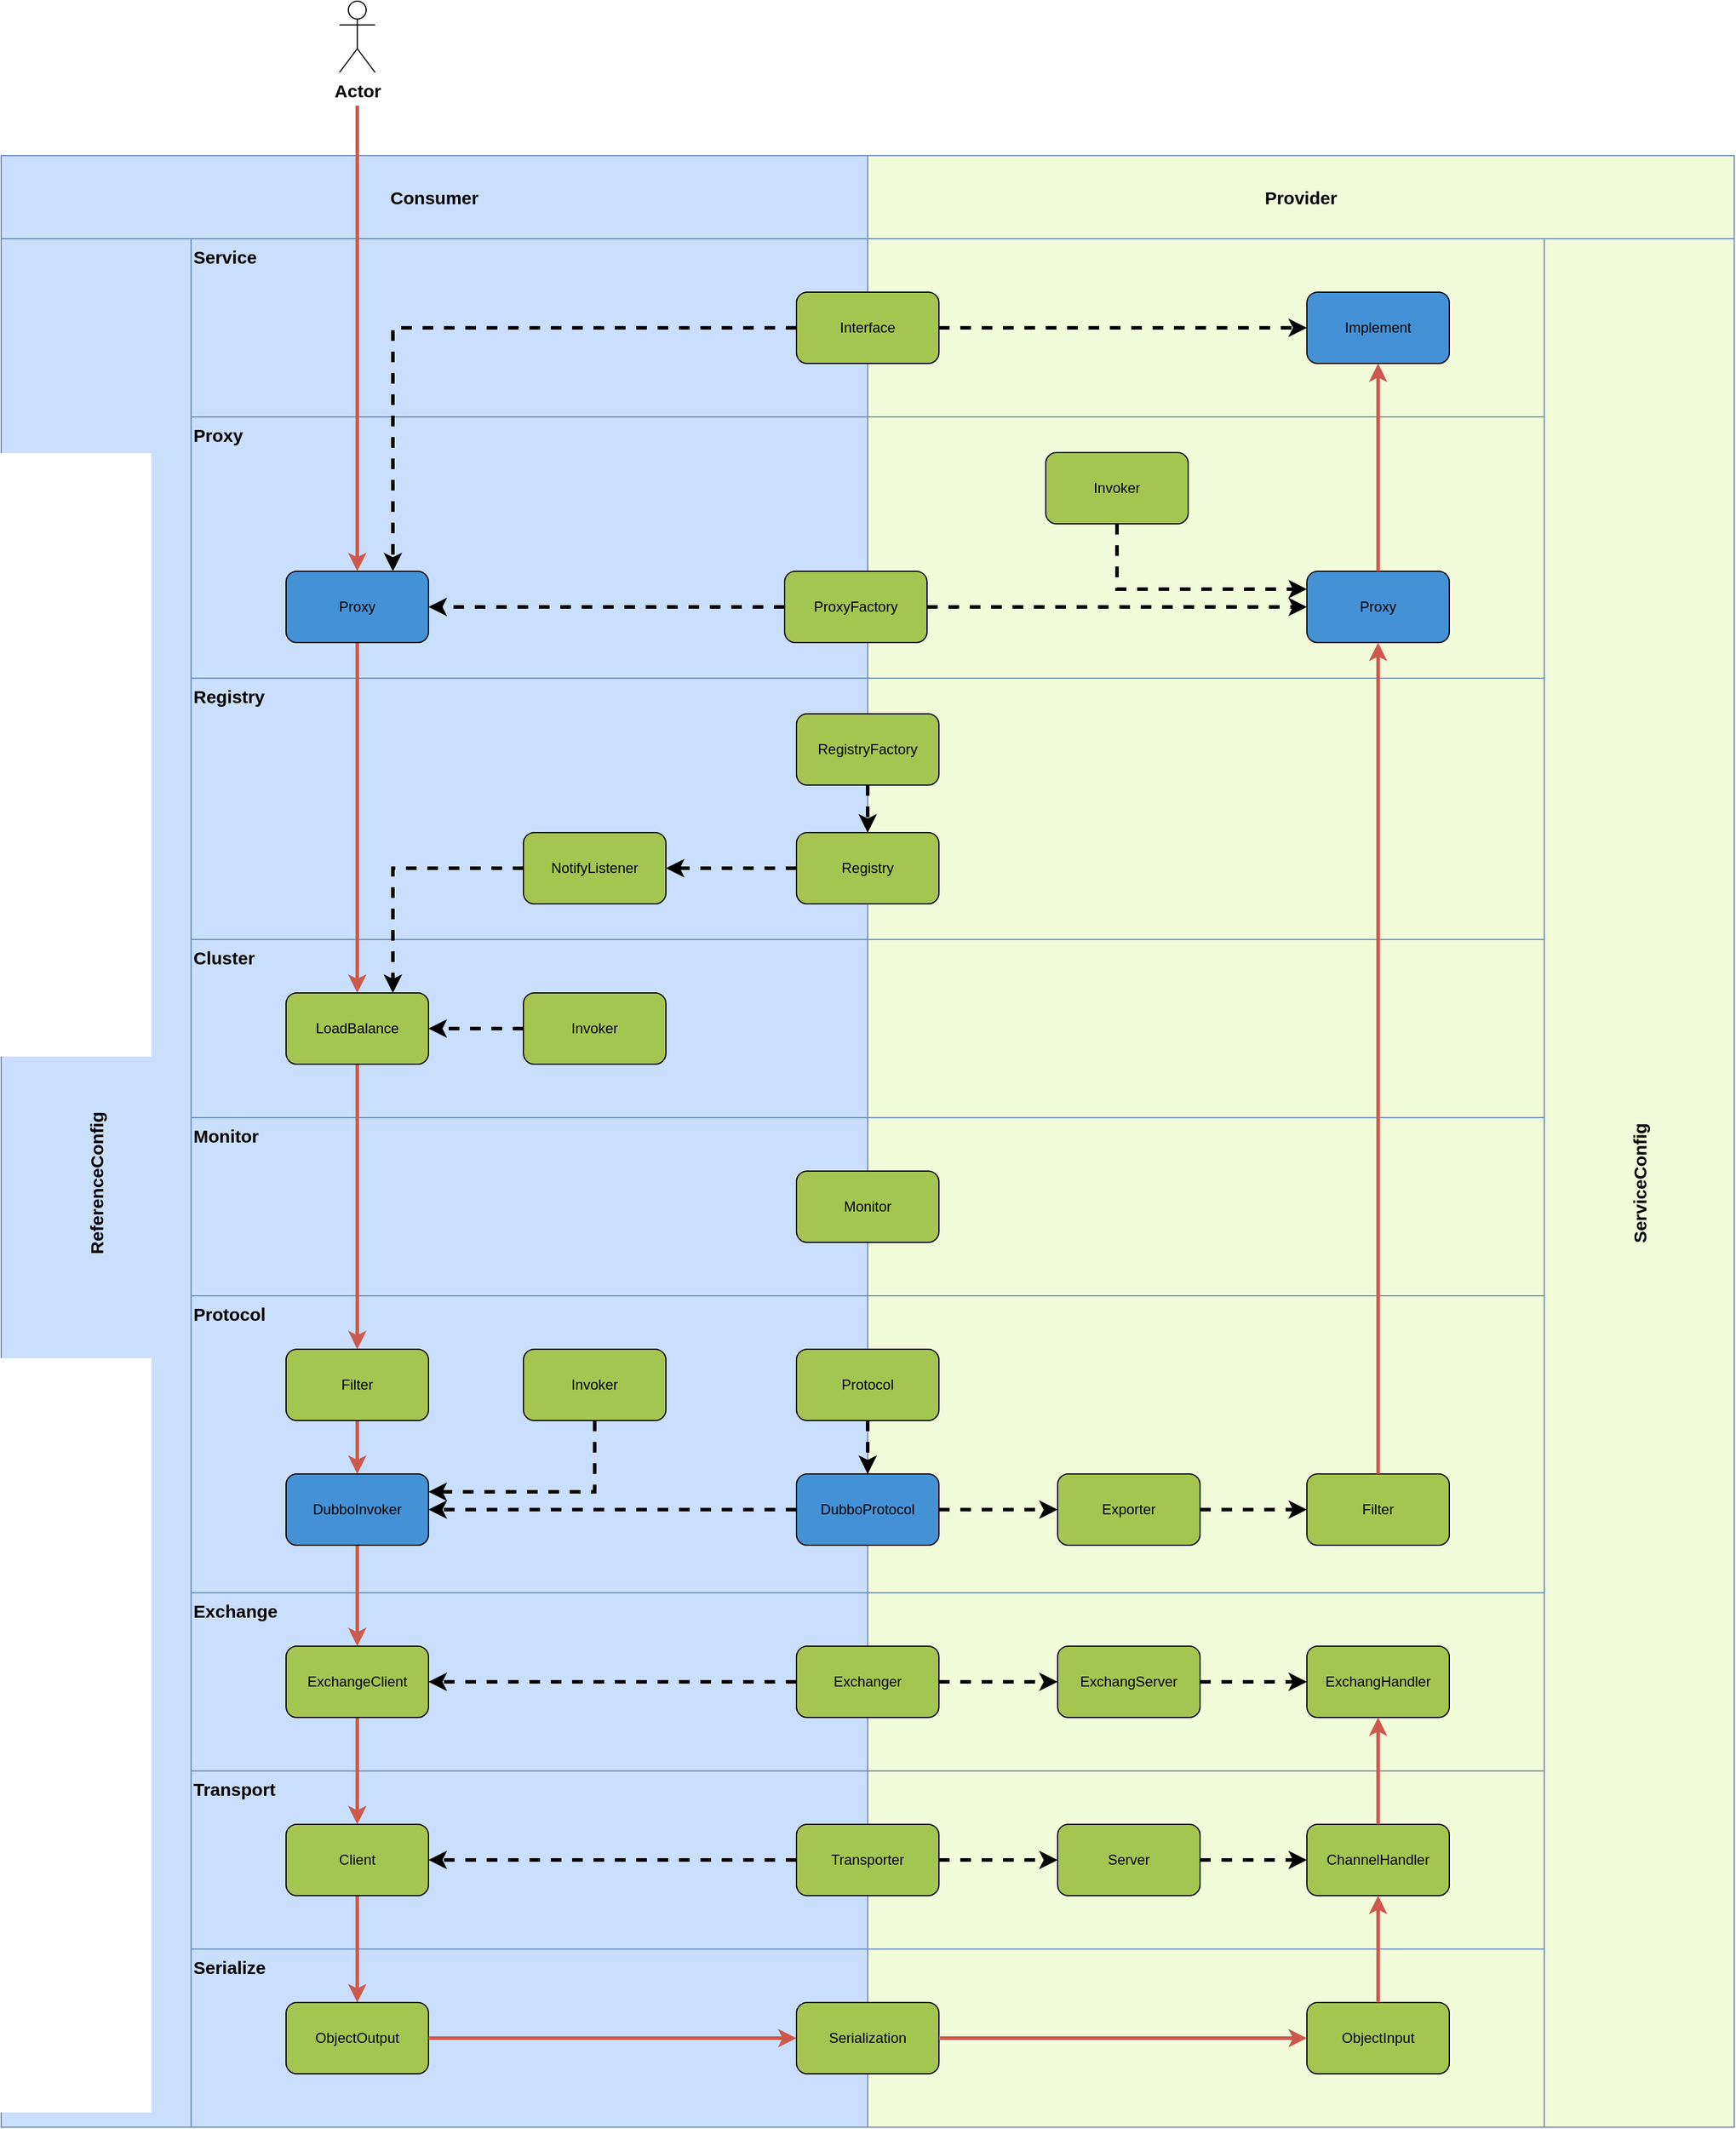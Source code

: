 <mxfile version="22.0.3" type="device">
  <diagram name="整体设计" id="Ht92Ma1IatEzV1gATZ2Z">
    <mxGraphModel dx="2810" dy="1748" grid="1" gridSize="10" guides="1" tooltips="1" connect="1" arrows="1" fold="1" page="0" pageScale="1" pageWidth="827" pageHeight="1169" math="0" shadow="0">
      <root>
        <mxCell id="0" />
        <mxCell id="1" parent="0" />
        <mxCell id="KbZq7SXbI6fDJCkKXcor-2" value="Provider" style="rounded=0;whiteSpace=wrap;html=1;verticalAlign=middle;align=center;fontStyle=1;fontSize=15;strokeWidth=1;fillColor=#F2FCDA;strokeColor=#6c8ebf;" vertex="1" parent="1">
          <mxGeometry x="210" y="-10" width="730" height="70" as="geometry" />
        </mxCell>
        <mxCell id="KbZq7SXbI6fDJCkKXcor-1" value="Consumer" style="rounded=0;whiteSpace=wrap;html=1;verticalAlign=middle;align=center;fontStyle=1;fontSize=15;strokeWidth=1;fillColor=#CADFFE;strokeColor=#6c8ebf;" vertex="1" parent="1">
          <mxGeometry x="-520" y="-10" width="730" height="70" as="geometry" />
        </mxCell>
        <mxCell id="gIRKYJ1xP_HY7FMiImQd-62" value="" style="rounded=0;whiteSpace=wrap;html=1;verticalAlign=top;align=left;fontStyle=1;fontSize=15;strokeWidth=1;fillColor=#F2FCDA;strokeColor=#6c8ebf;" parent="1" vertex="1">
          <mxGeometry x="210" y="950" width="570" height="250" as="geometry" />
        </mxCell>
        <mxCell id="gIRKYJ1xP_HY7FMiImQd-61" value="" style="rounded=0;whiteSpace=wrap;html=1;verticalAlign=top;align=left;fontStyle=1;fontSize=15;strokeWidth=1;fillColor=#F2FCDA;strokeColor=#6c8ebf;" parent="1" vertex="1">
          <mxGeometry x="210" y="430" width="570" height="220" as="geometry" />
        </mxCell>
        <mxCell id="gIRKYJ1xP_HY7FMiImQd-20" value="" style="rounded=0;whiteSpace=wrap;html=1;verticalAlign=top;align=left;fontStyle=1;fontSize=15;strokeWidth=1;fillColor=#F2FCDA;strokeColor=#6c8ebf;" parent="1" vertex="1">
          <mxGeometry x="210" y="60" width="570" height="150" as="geometry" />
        </mxCell>
        <mxCell id="gIRKYJ1xP_HY7FMiImQd-58" value="" style="rounded=0;whiteSpace=wrap;html=1;verticalAlign=top;align=left;fontStyle=1;fontSize=15;strokeWidth=1;fillColor=#F2FCDA;strokeColor=#6c8ebf;" parent="1" vertex="1">
          <mxGeometry x="210" y="800" width="570" height="150" as="geometry" />
        </mxCell>
        <mxCell id="gIRKYJ1xP_HY7FMiImQd-59" value="" style="rounded=0;whiteSpace=wrap;html=1;verticalAlign=top;align=left;fontStyle=1;fontSize=15;strokeWidth=1;fillColor=#F2FCDA;strokeColor=#6c8ebf;" parent="1" vertex="1">
          <mxGeometry x="210" y="650" width="570" height="150" as="geometry" />
        </mxCell>
        <mxCell id="gIRKYJ1xP_HY7FMiImQd-60" value="" style="rounded=0;whiteSpace=wrap;html=1;verticalAlign=top;align=left;fontStyle=1;fontSize=15;strokeWidth=1;fillColor=#F2FCDA;strokeColor=#6c8ebf;" parent="1" vertex="1">
          <mxGeometry x="210" y="210" width="570" height="220" as="geometry" />
        </mxCell>
        <mxCell id="gIRKYJ1xP_HY7FMiImQd-57" value="" style="rounded=0;whiteSpace=wrap;html=1;verticalAlign=top;align=left;fontStyle=1;fontSize=15;strokeWidth=1;fillColor=#F2FCDA;strokeColor=#6c8ebf;" parent="1" vertex="1">
          <mxGeometry x="210" y="1500" width="570" height="150" as="geometry" />
        </mxCell>
        <mxCell id="gIRKYJ1xP_HY7FMiImQd-47" value="" style="rounded=0;whiteSpace=wrap;html=1;verticalAlign=top;align=left;fontStyle=1;fontSize=15;strokeWidth=1;fillColor=#F2FCDA;strokeColor=#6c8ebf;" parent="1" vertex="1">
          <mxGeometry x="210" y="1200" width="570" height="150" as="geometry" />
        </mxCell>
        <mxCell id="gIRKYJ1xP_HY7FMiImQd-22" value="" style="rounded=0;whiteSpace=wrap;html=1;verticalAlign=top;align=left;fontStyle=1;fontSize=15;strokeWidth=1;fillColor=#F2FCDA;strokeColor=#6c8ebf;" parent="1" vertex="1">
          <mxGeometry x="210" y="1350" width="570" height="150" as="geometry" />
        </mxCell>
        <mxCell id="Lk-VcoclUvMqdNgMOQ5e-87" value="Service" style="rounded=0;whiteSpace=wrap;html=1;verticalAlign=top;align=left;fontStyle=1;fontSize=15;strokeWidth=1;fillColor=#CADFFE;strokeColor=#6c8ebf;" parent="1" vertex="1">
          <mxGeometry x="-360" y="60" width="570" height="150" as="geometry" />
        </mxCell>
        <mxCell id="Lk-VcoclUvMqdNgMOQ5e-96" value="Serialize" style="rounded=0;whiteSpace=wrap;html=1;align=left;fontStyle=1;verticalAlign=top;fontSize=15;fillColor=#CADFFE;strokeColor=#6c8ebf;" parent="1" vertex="1">
          <mxGeometry x="-360" y="1500" width="570" height="150" as="geometry" />
        </mxCell>
        <mxCell id="Lk-VcoclUvMqdNgMOQ5e-95" value="Transport" style="rounded=0;whiteSpace=wrap;html=1;align=left;fontStyle=1;verticalAlign=top;fontSize=15;fillColor=#CADFFE;strokeColor=#6c8ebf;" parent="1" vertex="1">
          <mxGeometry x="-360" y="1350" width="570" height="150" as="geometry" />
        </mxCell>
        <mxCell id="Lk-VcoclUvMqdNgMOQ5e-94" value="Exchange" style="rounded=0;whiteSpace=wrap;html=1;align=left;fontStyle=1;verticalAlign=top;fontSize=15;fillColor=#CADFFE;strokeColor=#6c8ebf;" parent="1" vertex="1">
          <mxGeometry x="-360" y="1200" width="570" height="150" as="geometry" />
        </mxCell>
        <mxCell id="Lk-VcoclUvMqdNgMOQ5e-92" value="Monitor" style="rounded=0;whiteSpace=wrap;html=1;align=left;fontStyle=1;verticalAlign=top;fontSize=15;fillColor=#CADFFE;strokeColor=#6c8ebf;" parent="1" vertex="1">
          <mxGeometry x="-360" y="800" width="570" height="150" as="geometry" />
        </mxCell>
        <mxCell id="Lk-VcoclUvMqdNgMOQ5e-93" value="Protocol" style="rounded=0;whiteSpace=wrap;html=1;align=left;fontStyle=1;verticalAlign=top;fontSize=15;perimeterSpacing=0;fillColor=#CADFFE;strokeColor=#6c8ebf;" parent="1" vertex="1">
          <mxGeometry x="-360" y="950" width="570" height="250" as="geometry" />
        </mxCell>
        <mxCell id="Lk-VcoclUvMqdNgMOQ5e-91" value="Cluster" style="rounded=0;whiteSpace=wrap;html=1;align=left;fontStyle=1;verticalAlign=top;fontSize=15;fillColor=#CADFFE;strokeColor=#6c8ebf;" parent="1" vertex="1">
          <mxGeometry x="-360" y="650" width="570" height="150" as="geometry" />
        </mxCell>
        <mxCell id="Lk-VcoclUvMqdNgMOQ5e-90" value="Registry" style="rounded=0;whiteSpace=wrap;html=1;align=left;fontStyle=1;verticalAlign=top;fontSize=15;fillColor=#CADFFE;strokeColor=#6c8ebf;" parent="1" vertex="1">
          <mxGeometry x="-360" y="430" width="570" height="220" as="geometry" />
        </mxCell>
        <mxCell id="Lk-VcoclUvMqdNgMOQ5e-89" value="Proxy" style="rounded=0;whiteSpace=wrap;html=1;align=left;fontStyle=1;verticalAlign=top;fontSize=15;fillColor=#CADFFE;strokeColor=#6c8ebf;" parent="1" vertex="1">
          <mxGeometry x="-360" y="210" width="570" height="220" as="geometry" />
        </mxCell>
        <mxCell id="Lk-VcoclUvMqdNgMOQ5e-9" style="edgeStyle=orthogonalEdgeStyle;rounded=0;orthogonalLoop=1;jettySize=auto;html=1;entryX=0.5;entryY=0;entryDx=0;entryDy=0;strokeColor=#CD594E;strokeWidth=3;" parent="1" source="Lk-VcoclUvMqdNgMOQ5e-2" target="Lk-VcoclUvMqdNgMOQ5e-3" edge="1">
          <mxGeometry relative="1" as="geometry" />
        </mxCell>
        <mxCell id="Lk-VcoclUvMqdNgMOQ5e-2" value="Proxy" style="rounded=1;whiteSpace=wrap;html=1;fillColor=#4591D5;" parent="1" vertex="1">
          <mxGeometry x="-280" y="340" width="120" height="60" as="geometry" />
        </mxCell>
        <mxCell id="Lk-VcoclUvMqdNgMOQ5e-10" style="edgeStyle=orthogonalEdgeStyle;rounded=0;orthogonalLoop=1;jettySize=auto;html=1;entryX=0.5;entryY=0;entryDx=0;entryDy=0;strokeColor=#CD594E;strokeWidth=3;" parent="1" source="Lk-VcoclUvMqdNgMOQ5e-3" target="Lk-VcoclUvMqdNgMOQ5e-4" edge="1">
          <mxGeometry relative="1" as="geometry" />
        </mxCell>
        <mxCell id="gIRKYJ1xP_HY7FMiImQd-3" style="edgeStyle=orthogonalEdgeStyle;rounded=0;orthogonalLoop=1;jettySize=auto;html=1;dashed=1;strokeWidth=3;exitX=0;exitY=0.5;exitDx=0;exitDy=0;" parent="1" source="gIRKYJ1xP_HY7FMiImQd-2" target="Lk-VcoclUvMqdNgMOQ5e-3" edge="1">
          <mxGeometry relative="1" as="geometry" />
        </mxCell>
        <mxCell id="Lk-VcoclUvMqdNgMOQ5e-3" value="LoadBalance" style="rounded=1;whiteSpace=wrap;html=1;fillColor=#A5C551;" parent="1" vertex="1">
          <mxGeometry x="-280" y="695" width="120" height="60" as="geometry" />
        </mxCell>
        <mxCell id="Lk-VcoclUvMqdNgMOQ5e-11" style="edgeStyle=orthogonalEdgeStyle;rounded=0;orthogonalLoop=1;jettySize=auto;html=1;entryX=0.5;entryY=0;entryDx=0;entryDy=0;strokeColor=#CD594E;strokeWidth=3;" parent="1" source="Lk-VcoclUvMqdNgMOQ5e-4" target="gIRKYJ1xP_HY7FMiImQd-5" edge="1">
          <mxGeometry relative="1" as="geometry" />
        </mxCell>
        <mxCell id="Lk-VcoclUvMqdNgMOQ5e-4" value="Filter" style="rounded=1;whiteSpace=wrap;html=1;fillColor=#A5C551;" parent="1" vertex="1">
          <mxGeometry x="-280" y="995" width="120" height="60" as="geometry" />
        </mxCell>
        <mxCell id="Lk-VcoclUvMqdNgMOQ5e-12" style="edgeStyle=orthogonalEdgeStyle;rounded=0;orthogonalLoop=1;jettySize=auto;html=1;entryX=0.5;entryY=0;entryDx=0;entryDy=0;strokeColor=#CD594E;exitX=0.5;exitY=1;exitDx=0;exitDy=0;strokeWidth=3;" parent="1" source="gIRKYJ1xP_HY7FMiImQd-5" target="Lk-VcoclUvMqdNgMOQ5e-6" edge="1">
          <mxGeometry relative="1" as="geometry">
            <Array as="points">
              <mxPoint x="-220" y="1170" />
              <mxPoint x="-220" y="1170" />
            </Array>
          </mxGeometry>
        </mxCell>
        <mxCell id="gIRKYJ1xP_HY7FMiImQd-6" value="" style="edgeStyle=orthogonalEdgeStyle;rounded=0;orthogonalLoop=1;jettySize=auto;html=1;dashed=1;strokeWidth=3;entryX=1;entryY=0.25;entryDx=0;entryDy=0;exitX=0.5;exitY=1;exitDx=0;exitDy=0;" parent="1" source="Lk-VcoclUvMqdNgMOQ5e-5" target="gIRKYJ1xP_HY7FMiImQd-5" edge="1">
          <mxGeometry relative="1" as="geometry" />
        </mxCell>
        <mxCell id="Lk-VcoclUvMqdNgMOQ5e-5" value="Invoker" style="rounded=1;whiteSpace=wrap;html=1;fillColor=#A5C551;" parent="1" vertex="1">
          <mxGeometry x="-80" y="995" width="120" height="60" as="geometry" />
        </mxCell>
        <mxCell id="Lk-VcoclUvMqdNgMOQ5e-13" style="edgeStyle=orthogonalEdgeStyle;rounded=0;orthogonalLoop=1;jettySize=auto;html=1;entryX=0.5;entryY=0;entryDx=0;entryDy=0;strokeColor=#CD594E;strokeWidth=3;" parent="1" source="Lk-VcoclUvMqdNgMOQ5e-6" target="Lk-VcoclUvMqdNgMOQ5e-7" edge="1">
          <mxGeometry relative="1" as="geometry" />
        </mxCell>
        <mxCell id="Lk-VcoclUvMqdNgMOQ5e-6" value="ExchangeClient" style="rounded=1;whiteSpace=wrap;html=1;fillColor=#A5C551;" parent="1" vertex="1">
          <mxGeometry x="-280" y="1245" width="120" height="60" as="geometry" />
        </mxCell>
        <mxCell id="gIRKYJ1xP_HY7FMiImQd-17" style="edgeStyle=orthogonalEdgeStyle;rounded=0;orthogonalLoop=1;jettySize=auto;html=1;entryX=0.5;entryY=0;entryDx=0;entryDy=0;strokeWidth=3;strokeColor=#CD594E;" parent="1" source="Lk-VcoclUvMqdNgMOQ5e-7" target="Lk-VcoclUvMqdNgMOQ5e-104" edge="1">
          <mxGeometry relative="1" as="geometry">
            <Array as="points">
              <mxPoint x="-220" y="1490" />
              <mxPoint x="-220" y="1490" />
            </Array>
          </mxGeometry>
        </mxCell>
        <mxCell id="Lk-VcoclUvMqdNgMOQ5e-7" value="Client" style="rounded=1;whiteSpace=wrap;html=1;fillColor=#A5C551;" parent="1" vertex="1">
          <mxGeometry x="-280" y="1395" width="120" height="60" as="geometry" />
        </mxCell>
        <mxCell id="Lk-VcoclUvMqdNgMOQ5e-88" style="edgeStyle=orthogonalEdgeStyle;rounded=0;orthogonalLoop=1;jettySize=auto;html=1;entryX=0.5;entryY=0;entryDx=0;entryDy=0;labelBorderColor=none;strokeColor=#CD594E;strokeWidth=3;exitX=0.5;exitY=1;exitDx=0;exitDy=28;exitPerimeter=0;" parent="1" source="gIRKYJ1xP_HY7FMiImQd-64" target="Lk-VcoclUvMqdNgMOQ5e-2" edge="1">
          <mxGeometry relative="1" as="geometry">
            <mxPoint x="-220" y="20" as="sourcePoint" />
          </mxGeometry>
        </mxCell>
        <mxCell id="Lk-VcoclUvMqdNgMOQ5e-86" value="Interface" style="rounded=1;whiteSpace=wrap;html=1;fillColor=#A5C551;" parent="1" vertex="1">
          <mxGeometry x="150" y="105" width="120" height="60" as="geometry" />
        </mxCell>
        <mxCell id="Lk-VcoclUvMqdNgMOQ5e-104" value="ObjectOutput" style="rounded=1;whiteSpace=wrap;html=1;fillColor=#A5C551;" parent="1" vertex="1">
          <mxGeometry x="-280" y="1545" width="120" height="60" as="geometry" />
        </mxCell>
        <mxCell id="Lk-VcoclUvMqdNgMOQ5e-106" value="ReferenceConfig" style="rounded=0;whiteSpace=wrap;html=1;verticalAlign=middle;align=center;fontStyle=1;fontSize=15;horizontal=0;fillColor=#CADFFE;strokeColor=#6C8EBF;" parent="1" vertex="1">
          <mxGeometry x="-520" y="60" width="160" height="1590" as="geometry" />
        </mxCell>
        <mxCell id="Lk-VcoclUvMqdNgMOQ5e-108" value="NotifyListener" style="rounded=1;whiteSpace=wrap;html=1;fillColor=#A5C551;" parent="1" vertex="1">
          <mxGeometry x="-80" y="560" width="120" height="60" as="geometry" />
        </mxCell>
        <mxCell id="Lk-VcoclUvMqdNgMOQ5e-112" style="edgeStyle=orthogonalEdgeStyle;rounded=0;orthogonalLoop=1;jettySize=auto;html=1;entryX=1;entryY=0.5;entryDx=0;entryDy=0;dashed=1;strokeWidth=3;" parent="1" source="Lk-VcoclUvMqdNgMOQ5e-110" target="Lk-VcoclUvMqdNgMOQ5e-108" edge="1">
          <mxGeometry relative="1" as="geometry" />
        </mxCell>
        <mxCell id="Lk-VcoclUvMqdNgMOQ5e-110" value="Registry" style="rounded=1;whiteSpace=wrap;html=1;fillColor=#A5C551;" parent="1" vertex="1">
          <mxGeometry x="150" y="560" width="120" height="60" as="geometry" />
        </mxCell>
        <mxCell id="Lk-VcoclUvMqdNgMOQ5e-115" value="" style="edgeStyle=orthogonalEdgeStyle;rounded=0;orthogonalLoop=1;jettySize=auto;html=1;dashed=1;strokeWidth=3;" parent="1" source="Lk-VcoclUvMqdNgMOQ5e-114" target="Lk-VcoclUvMqdNgMOQ5e-110" edge="1">
          <mxGeometry relative="1" as="geometry" />
        </mxCell>
        <mxCell id="Lk-VcoclUvMqdNgMOQ5e-114" value="RegistryFactory" style="rounded=1;whiteSpace=wrap;html=1;fillColor=#A5C551;" parent="1" vertex="1">
          <mxGeometry x="150" y="460" width="120" height="60" as="geometry" />
        </mxCell>
        <mxCell id="gIRKYJ1xP_HY7FMiImQd-1" value="ProxyFactory" style="rounded=1;whiteSpace=wrap;html=1;fillColor=#A5C551;" parent="1" vertex="1">
          <mxGeometry x="140" y="340" width="120" height="60" as="geometry" />
        </mxCell>
        <mxCell id="gIRKYJ1xP_HY7FMiImQd-2" value="Invoker" style="rounded=1;whiteSpace=wrap;html=1;fillColor=#A5C551;" parent="1" vertex="1">
          <mxGeometry x="-80" y="695" width="120" height="60" as="geometry" />
        </mxCell>
        <mxCell id="gIRKYJ1xP_HY7FMiImQd-4" value="Monitor" style="rounded=1;whiteSpace=wrap;html=1;fillColor=#A5C551;" parent="1" vertex="1">
          <mxGeometry x="150" y="845" width="120" height="60" as="geometry" />
        </mxCell>
        <mxCell id="gIRKYJ1xP_HY7FMiImQd-5" value="DubboInvoker" style="rounded=1;whiteSpace=wrap;html=1;fillColor=#4591D5;" parent="1" vertex="1">
          <mxGeometry x="-280" y="1100" width="120" height="60" as="geometry" />
        </mxCell>
        <mxCell id="gIRKYJ1xP_HY7FMiImQd-10" value="" style="edgeStyle=orthogonalEdgeStyle;rounded=0;orthogonalLoop=1;jettySize=auto;html=1;dashed=1;strokeWidth=3;" parent="1" source="gIRKYJ1xP_HY7FMiImQd-7" target="gIRKYJ1xP_HY7FMiImQd-8" edge="1">
          <mxGeometry relative="1" as="geometry" />
        </mxCell>
        <mxCell id="gIRKYJ1xP_HY7FMiImQd-7" value="Protocol" style="rounded=1;whiteSpace=wrap;html=1;fillColor=#A5C551;" parent="1" vertex="1">
          <mxGeometry x="150" y="995" width="120" height="60" as="geometry" />
        </mxCell>
        <mxCell id="gIRKYJ1xP_HY7FMiImQd-8" value="DubboProtocol" style="rounded=1;whiteSpace=wrap;html=1;fillColor=#4591D5;" parent="1" vertex="1">
          <mxGeometry x="150" y="1100" width="120" height="60" as="geometry" />
        </mxCell>
        <mxCell id="gIRKYJ1xP_HY7FMiImQd-12" style="edgeStyle=orthogonalEdgeStyle;rounded=0;orthogonalLoop=1;jettySize=auto;html=1;entryX=1;entryY=0.5;entryDx=0;entryDy=0;dashed=1;strokeWidth=3;" parent="1" source="gIRKYJ1xP_HY7FMiImQd-11" target="Lk-VcoclUvMqdNgMOQ5e-6" edge="1">
          <mxGeometry relative="1" as="geometry" />
        </mxCell>
        <mxCell id="gIRKYJ1xP_HY7FMiImQd-11" value="Exchanger" style="rounded=1;whiteSpace=wrap;html=1;fillColor=#A5C551;" parent="1" vertex="1">
          <mxGeometry x="150" y="1245" width="120" height="60" as="geometry" />
        </mxCell>
        <mxCell id="gIRKYJ1xP_HY7FMiImQd-16" style="edgeStyle=orthogonalEdgeStyle;rounded=0;orthogonalLoop=1;jettySize=auto;html=1;entryX=1;entryY=0.5;entryDx=0;entryDy=0;dashed=1;strokeWidth=3;" parent="1" source="gIRKYJ1xP_HY7FMiImQd-13" target="Lk-VcoclUvMqdNgMOQ5e-7" edge="1">
          <mxGeometry relative="1" as="geometry" />
        </mxCell>
        <mxCell id="gIRKYJ1xP_HY7FMiImQd-13" value="Transporter" style="rounded=1;whiteSpace=wrap;html=1;fillColor=#A5C551;" parent="1" vertex="1">
          <mxGeometry x="150" y="1395" width="120" height="60" as="geometry" />
        </mxCell>
        <mxCell id="gIRKYJ1xP_HY7FMiImQd-19" style="edgeStyle=orthogonalEdgeStyle;rounded=0;orthogonalLoop=1;jettySize=auto;html=1;entryX=0;entryY=0.5;entryDx=0;entryDy=0;strokeWidth=3;exitX=1;exitY=0.5;exitDx=0;exitDy=0;strokeColor=#CD594E;" parent="1" source="Lk-VcoclUvMqdNgMOQ5e-104" target="gIRKYJ1xP_HY7FMiImQd-18" edge="1">
          <mxGeometry relative="1" as="geometry">
            <Array as="points">
              <mxPoint y="1575" />
              <mxPoint y="1575" />
            </Array>
          </mxGeometry>
        </mxCell>
        <mxCell id="gIRKYJ1xP_HY7FMiImQd-18" value="Serialization" style="rounded=1;whiteSpace=wrap;html=1;fillColor=#A5C551;" parent="1" vertex="1">
          <mxGeometry x="150" y="1545" width="120" height="60" as="geometry" />
        </mxCell>
        <mxCell id="gIRKYJ1xP_HY7FMiImQd-21" value="Implement" style="rounded=1;whiteSpace=wrap;html=1;fillColor=#4591D5;" parent="1" vertex="1">
          <mxGeometry x="580" y="105" width="120" height="60" as="geometry" />
        </mxCell>
        <mxCell id="gIRKYJ1xP_HY7FMiImQd-23" value="Server" style="rounded=1;whiteSpace=wrap;html=1;fillColor=#A5C551;" parent="1" vertex="1">
          <mxGeometry x="370" y="1395" width="120" height="60" as="geometry" />
        </mxCell>
        <mxCell id="gIRKYJ1xP_HY7FMiImQd-24" value="ChannelHandler" style="rounded=1;whiteSpace=wrap;html=1;fillColor=#A5C551;" parent="1" vertex="1">
          <mxGeometry x="580" y="1395" width="120" height="60" as="geometry" />
        </mxCell>
        <mxCell id="gIRKYJ1xP_HY7FMiImQd-25" value="ObjectInput" style="rounded=1;whiteSpace=wrap;html=1;fillColor=#A5C551;" parent="1" vertex="1">
          <mxGeometry x="580" y="1545" width="120" height="60" as="geometry" />
        </mxCell>
        <mxCell id="gIRKYJ1xP_HY7FMiImQd-32" style="edgeStyle=orthogonalEdgeStyle;rounded=0;orthogonalLoop=1;jettySize=auto;html=1;entryX=0;entryY=0.5;entryDx=0;entryDy=0;strokeWidth=3;exitX=1;exitY=0.5;exitDx=0;exitDy=0;strokeColor=#CD594E;" parent="1" source="gIRKYJ1xP_HY7FMiImQd-18" target="gIRKYJ1xP_HY7FMiImQd-25" edge="1">
          <mxGeometry relative="1" as="geometry">
            <mxPoint x="140" y="1790" as="sourcePoint" />
            <mxPoint x="450" y="1790" as="targetPoint" />
            <Array as="points">
              <mxPoint x="320" y="1575" />
              <mxPoint x="320" y="1575" />
            </Array>
          </mxGeometry>
        </mxCell>
        <mxCell id="gIRKYJ1xP_HY7FMiImQd-33" style="edgeStyle=orthogonalEdgeStyle;rounded=0;orthogonalLoop=1;jettySize=auto;html=1;entryX=0.5;entryY=1;entryDx=0;entryDy=0;strokeWidth=3;exitX=0.5;exitY=0;exitDx=0;exitDy=0;strokeColor=#CD594E;" parent="1" source="gIRKYJ1xP_HY7FMiImQd-25" target="gIRKYJ1xP_HY7FMiImQd-24" edge="1">
          <mxGeometry relative="1" as="geometry">
            <mxPoint x="650" y="1520" as="sourcePoint" />
            <mxPoint x="960" y="1520" as="targetPoint" />
            <Array as="points" />
          </mxGeometry>
        </mxCell>
        <mxCell id="gIRKYJ1xP_HY7FMiImQd-34" style="edgeStyle=orthogonalEdgeStyle;rounded=0;orthogonalLoop=1;jettySize=auto;html=1;dashed=1;strokeWidth=3;exitX=1;exitY=0.5;exitDx=0;exitDy=0;entryX=0;entryY=0.5;entryDx=0;entryDy=0;" parent="1" source="gIRKYJ1xP_HY7FMiImQd-13" target="gIRKYJ1xP_HY7FMiImQd-23" edge="1">
          <mxGeometry relative="1" as="geometry">
            <mxPoint x="290" y="1424.5" as="sourcePoint" />
            <mxPoint x="340" y="1425" as="targetPoint" />
          </mxGeometry>
        </mxCell>
        <mxCell id="gIRKYJ1xP_HY7FMiImQd-35" style="edgeStyle=orthogonalEdgeStyle;rounded=0;orthogonalLoop=1;jettySize=auto;html=1;dashed=1;strokeWidth=3;exitX=1;exitY=0.5;exitDx=0;exitDy=0;entryX=0;entryY=0.5;entryDx=0;entryDy=0;" parent="1" source="gIRKYJ1xP_HY7FMiImQd-23" target="gIRKYJ1xP_HY7FMiImQd-24" edge="1">
          <mxGeometry relative="1" as="geometry">
            <mxPoint x="500" y="1424.66" as="sourcePoint" />
            <mxPoint x="560" y="1425" as="targetPoint" />
          </mxGeometry>
        </mxCell>
        <mxCell id="gIRKYJ1xP_HY7FMiImQd-36" value="ExchangServer" style="rounded=1;whiteSpace=wrap;html=1;fillColor=#A5C551;" parent="1" vertex="1">
          <mxGeometry x="370" y="1245" width="120" height="60" as="geometry" />
        </mxCell>
        <mxCell id="gIRKYJ1xP_HY7FMiImQd-37" value="ExchangHandler" style="rounded=1;whiteSpace=wrap;html=1;fillColor=#A5C551;" parent="1" vertex="1">
          <mxGeometry x="580" y="1245" width="120" height="60" as="geometry" />
        </mxCell>
        <mxCell id="gIRKYJ1xP_HY7FMiImQd-42" style="edgeStyle=orthogonalEdgeStyle;rounded=0;orthogonalLoop=1;jettySize=auto;html=1;dashed=1;strokeWidth=3;exitX=1;exitY=0.5;exitDx=0;exitDy=0;entryX=0;entryY=0.5;entryDx=0;entryDy=0;" parent="1" source="gIRKYJ1xP_HY7FMiImQd-11" target="gIRKYJ1xP_HY7FMiImQd-36" edge="1">
          <mxGeometry relative="1" as="geometry">
            <mxPoint x="300" y="1274.66" as="sourcePoint" />
            <mxPoint x="340" y="1275" as="targetPoint" />
          </mxGeometry>
        </mxCell>
        <mxCell id="gIRKYJ1xP_HY7FMiImQd-44" style="edgeStyle=orthogonalEdgeStyle;rounded=0;orthogonalLoop=1;jettySize=auto;html=1;dashed=1;strokeWidth=3;exitX=1;exitY=0.5;exitDx=0;exitDy=0;entryX=0;entryY=0.5;entryDx=0;entryDy=0;" parent="1" source="gIRKYJ1xP_HY7FMiImQd-36" target="gIRKYJ1xP_HY7FMiImQd-37" edge="1">
          <mxGeometry relative="1" as="geometry">
            <mxPoint x="510" y="1274.66" as="sourcePoint" />
            <mxPoint x="540" y="1275" as="targetPoint" />
          </mxGeometry>
        </mxCell>
        <mxCell id="gIRKYJ1xP_HY7FMiImQd-46" style="edgeStyle=orthogonalEdgeStyle;rounded=0;orthogonalLoop=1;jettySize=auto;html=1;strokeWidth=3;exitX=0.5;exitY=0;exitDx=0;exitDy=0;strokeColor=#CD594E;entryX=0.5;entryY=1;entryDx=0;entryDy=0;" parent="1" source="gIRKYJ1xP_HY7FMiImQd-24" target="gIRKYJ1xP_HY7FMiImQd-37" edge="1">
          <mxGeometry relative="1" as="geometry">
            <mxPoint x="639.66" y="1380" as="sourcePoint" />
            <mxPoint x="640" y="1330" as="targetPoint" />
            <Array as="points" />
          </mxGeometry>
        </mxCell>
        <mxCell id="gIRKYJ1xP_HY7FMiImQd-48" style="edgeStyle=orthogonalEdgeStyle;rounded=0;orthogonalLoop=1;jettySize=auto;html=1;dashed=1;strokeWidth=3;exitX=0;exitY=0.5;exitDx=0;exitDy=0;entryX=1;entryY=0.5;entryDx=0;entryDy=0;" parent="1" source="gIRKYJ1xP_HY7FMiImQd-8" target="gIRKYJ1xP_HY7FMiImQd-5" edge="1">
          <mxGeometry relative="1" as="geometry">
            <mxPoint x="330" y="1055" as="sourcePoint" />
            <mxPoint x="430" y="1055" as="targetPoint" />
          </mxGeometry>
        </mxCell>
        <mxCell id="gIRKYJ1xP_HY7FMiImQd-49" value="Filter" style="rounded=1;whiteSpace=wrap;html=1;fillColor=#A5C551;" parent="1" vertex="1">
          <mxGeometry x="580" y="1100" width="120" height="60" as="geometry" />
        </mxCell>
        <mxCell id="gIRKYJ1xP_HY7FMiImQd-50" value="Exporter" style="rounded=1;whiteSpace=wrap;html=1;fillColor=#A5C551;" parent="1" vertex="1">
          <mxGeometry x="370" y="1100" width="120" height="60" as="geometry" />
        </mxCell>
        <mxCell id="gIRKYJ1xP_HY7FMiImQd-52" style="edgeStyle=orthogonalEdgeStyle;rounded=0;orthogonalLoop=1;jettySize=auto;html=1;dashed=1;strokeWidth=3;exitX=1;exitY=0.5;exitDx=0;exitDy=0;entryX=0;entryY=0.5;entryDx=0;entryDy=0;" parent="1" source="gIRKYJ1xP_HY7FMiImQd-50" target="gIRKYJ1xP_HY7FMiImQd-49" edge="1">
          <mxGeometry relative="1" as="geometry">
            <mxPoint x="460" y="1020" as="sourcePoint" />
            <mxPoint x="560" y="1020" as="targetPoint" />
          </mxGeometry>
        </mxCell>
        <mxCell id="gIRKYJ1xP_HY7FMiImQd-53" style="edgeStyle=orthogonalEdgeStyle;rounded=0;orthogonalLoop=1;jettySize=auto;html=1;dashed=1;strokeWidth=3;exitX=1;exitY=0.5;exitDx=0;exitDy=0;entryX=0;entryY=0.5;entryDx=0;entryDy=0;" parent="1" source="gIRKYJ1xP_HY7FMiImQd-8" target="gIRKYJ1xP_HY7FMiImQd-50" edge="1">
          <mxGeometry relative="1" as="geometry">
            <mxPoint x="360" y="1024.66" as="sourcePoint" />
            <mxPoint x="350" y="1130" as="targetPoint" />
          </mxGeometry>
        </mxCell>
        <mxCell id="gIRKYJ1xP_HY7FMiImQd-54" style="edgeStyle=orthogonalEdgeStyle;rounded=0;orthogonalLoop=1;jettySize=auto;html=1;dashed=1;strokeWidth=3;exitX=0;exitY=0.5;exitDx=0;exitDy=0;entryX=1;entryY=0.5;entryDx=0;entryDy=0;" parent="1" source="gIRKYJ1xP_HY7FMiImQd-1" target="Lk-VcoclUvMqdNgMOQ5e-2" edge="1">
          <mxGeometry relative="1" as="geometry">
            <mxPoint x="150.0" as="sourcePoint" />
            <mxPoint x="250.0" as="targetPoint" />
          </mxGeometry>
        </mxCell>
        <mxCell id="gIRKYJ1xP_HY7FMiImQd-55" value="Proxy" style="rounded=1;whiteSpace=wrap;html=1;fillColor=#4591D5;" parent="1" vertex="1">
          <mxGeometry x="580" y="340" width="120" height="60" as="geometry" />
        </mxCell>
        <mxCell id="gIRKYJ1xP_HY7FMiImQd-56" style="edgeStyle=orthogonalEdgeStyle;rounded=0;orthogonalLoop=1;jettySize=auto;html=1;entryX=0.5;entryY=1;entryDx=0;entryDy=0;strokeWidth=3;exitX=0.5;exitY=0;exitDx=0;exitDy=0;strokeColor=#CD594E;" parent="1" source="gIRKYJ1xP_HY7FMiImQd-49" target="gIRKYJ1xP_HY7FMiImQd-55" edge="1">
          <mxGeometry relative="1" as="geometry">
            <mxPoint x="639.41" y="635" as="sourcePoint" />
            <mxPoint x="639.41" y="545" as="targetPoint" />
            <Array as="points" />
          </mxGeometry>
        </mxCell>
        <mxCell id="gIRKYJ1xP_HY7FMiImQd-63" style="edgeStyle=orthogonalEdgeStyle;rounded=0;orthogonalLoop=1;jettySize=auto;html=1;entryX=0.5;entryY=1;entryDx=0;entryDy=0;strokeWidth=3;exitX=0.5;exitY=0;exitDx=0;exitDy=0;strokeColor=#CD594E;" parent="1" source="gIRKYJ1xP_HY7FMiImQd-55" target="gIRKYJ1xP_HY7FMiImQd-21" edge="1">
          <mxGeometry relative="1" as="geometry">
            <mxPoint x="750" y="30" as="sourcePoint" />
            <mxPoint x="750" y="-60" as="targetPoint" />
            <Array as="points" />
          </mxGeometry>
        </mxCell>
        <mxCell id="gIRKYJ1xP_HY7FMiImQd-64" value="Actor" style="shape=umlActor;verticalLabelPosition=bottom;verticalAlign=top;html=1;outlineConnect=0;points=[[0,0.333,0,0,0],[0,1,0,0,0],[0.25,0.1,0,0,0],[0.5,0,0,0,0],[0.5,0.5,0,0,0],[0.5,1,0,0,28],[0.75,0.1,0,0,0],[1,0.333,0,0,0],[1,1,0,0,0]];fontStyle=1;fontSize=15;" parent="1" vertex="1">
          <mxGeometry x="-235" y="-140" width="30" height="60" as="geometry" />
        </mxCell>
        <mxCell id="gIRKYJ1xP_HY7FMiImQd-65" style="edgeStyle=orthogonalEdgeStyle;rounded=0;orthogonalLoop=1;jettySize=auto;html=1;dashed=1;strokeWidth=3;exitX=0;exitY=0.5;exitDx=0;exitDy=0;entryX=0.75;entryY=0;entryDx=0;entryDy=0;" parent="1" source="Lk-VcoclUvMqdNgMOQ5e-86" target="Lk-VcoclUvMqdNgMOQ5e-2" edge="1">
          <mxGeometry relative="1" as="geometry">
            <mxPoint x="80.0" y="20" as="sourcePoint" />
            <mxPoint x="180.0" y="20" as="targetPoint" />
          </mxGeometry>
        </mxCell>
        <mxCell id="gIRKYJ1xP_HY7FMiImQd-67" style="edgeStyle=orthogonalEdgeStyle;rounded=0;orthogonalLoop=1;jettySize=auto;html=1;dashed=1;strokeWidth=3;exitX=0;exitY=0.5;exitDx=0;exitDy=0;entryX=0.75;entryY=0;entryDx=0;entryDy=0;" parent="1" source="Lk-VcoclUvMqdNgMOQ5e-108" target="Lk-VcoclUvMqdNgMOQ5e-3" edge="1">
          <mxGeometry relative="1" as="geometry">
            <mxPoint x="100.0" y="90" as="sourcePoint" />
            <mxPoint x="200.0" y="90" as="targetPoint" />
          </mxGeometry>
        </mxCell>
        <mxCell id="gIRKYJ1xP_HY7FMiImQd-68" style="edgeStyle=orthogonalEdgeStyle;rounded=0;orthogonalLoop=1;jettySize=auto;html=1;dashed=1;strokeWidth=3;exitX=0.5;exitY=1;exitDx=0;exitDy=0;entryX=0;entryY=0.25;entryDx=0;entryDy=0;" parent="1" source="gIRKYJ1xP_HY7FMiImQd-69" target="gIRKYJ1xP_HY7FMiImQd-55" edge="1">
          <mxGeometry relative="1" as="geometry">
            <mxPoint x="430.0" y="30" as="sourcePoint" />
            <mxPoint x="530" y="30" as="targetPoint" />
          </mxGeometry>
        </mxCell>
        <mxCell id="gIRKYJ1xP_HY7FMiImQd-69" value="Invoker" style="rounded=1;whiteSpace=wrap;html=1;fillColor=#A5C551;" parent="1" vertex="1">
          <mxGeometry x="360" y="240" width="120" height="60" as="geometry" />
        </mxCell>
        <mxCell id="gIRKYJ1xP_HY7FMiImQd-72" style="edgeStyle=orthogonalEdgeStyle;rounded=0;orthogonalLoop=1;jettySize=auto;html=1;dashed=1;strokeWidth=3;exitX=1;exitY=0.5;exitDx=0;exitDy=0;entryX=0;entryY=0.5;entryDx=0;entryDy=0;" parent="1" source="gIRKYJ1xP_HY7FMiImQd-1" target="gIRKYJ1xP_HY7FMiImQd-55" edge="1">
          <mxGeometry relative="1" as="geometry">
            <mxPoint x="950" y="290" as="sourcePoint" />
            <mxPoint x="490" y="370" as="targetPoint" />
          </mxGeometry>
        </mxCell>
        <mxCell id="gIRKYJ1xP_HY7FMiImQd-73" style="edgeStyle=orthogonalEdgeStyle;rounded=0;orthogonalLoop=1;jettySize=auto;html=1;dashed=1;strokeWidth=3;exitX=1;exitY=0.5;exitDx=0;exitDy=0;entryX=0;entryY=0.5;entryDx=0;entryDy=0;" parent="1" source="Lk-VcoclUvMqdNgMOQ5e-86" target="gIRKYJ1xP_HY7FMiImQd-21" edge="1">
          <mxGeometry relative="1" as="geometry">
            <mxPoint x="50" y="-50" as="sourcePoint" />
            <mxPoint x="210" y="5" as="targetPoint" />
          </mxGeometry>
        </mxCell>
        <mxCell id="gIRKYJ1xP_HY7FMiImQd-74" value="ServiceConfig" style="rounded=0;whiteSpace=wrap;html=1;verticalAlign=middle;align=center;fontStyle=1;fontSize=15;horizontal=0;fillColor=#F2FCDA;strokeColor=#6C8EBF;" parent="1" vertex="1">
          <mxGeometry x="780" y="60" width="160" height="1590" as="geometry" />
        </mxCell>
      </root>
    </mxGraphModel>
  </diagram>
</mxfile>
